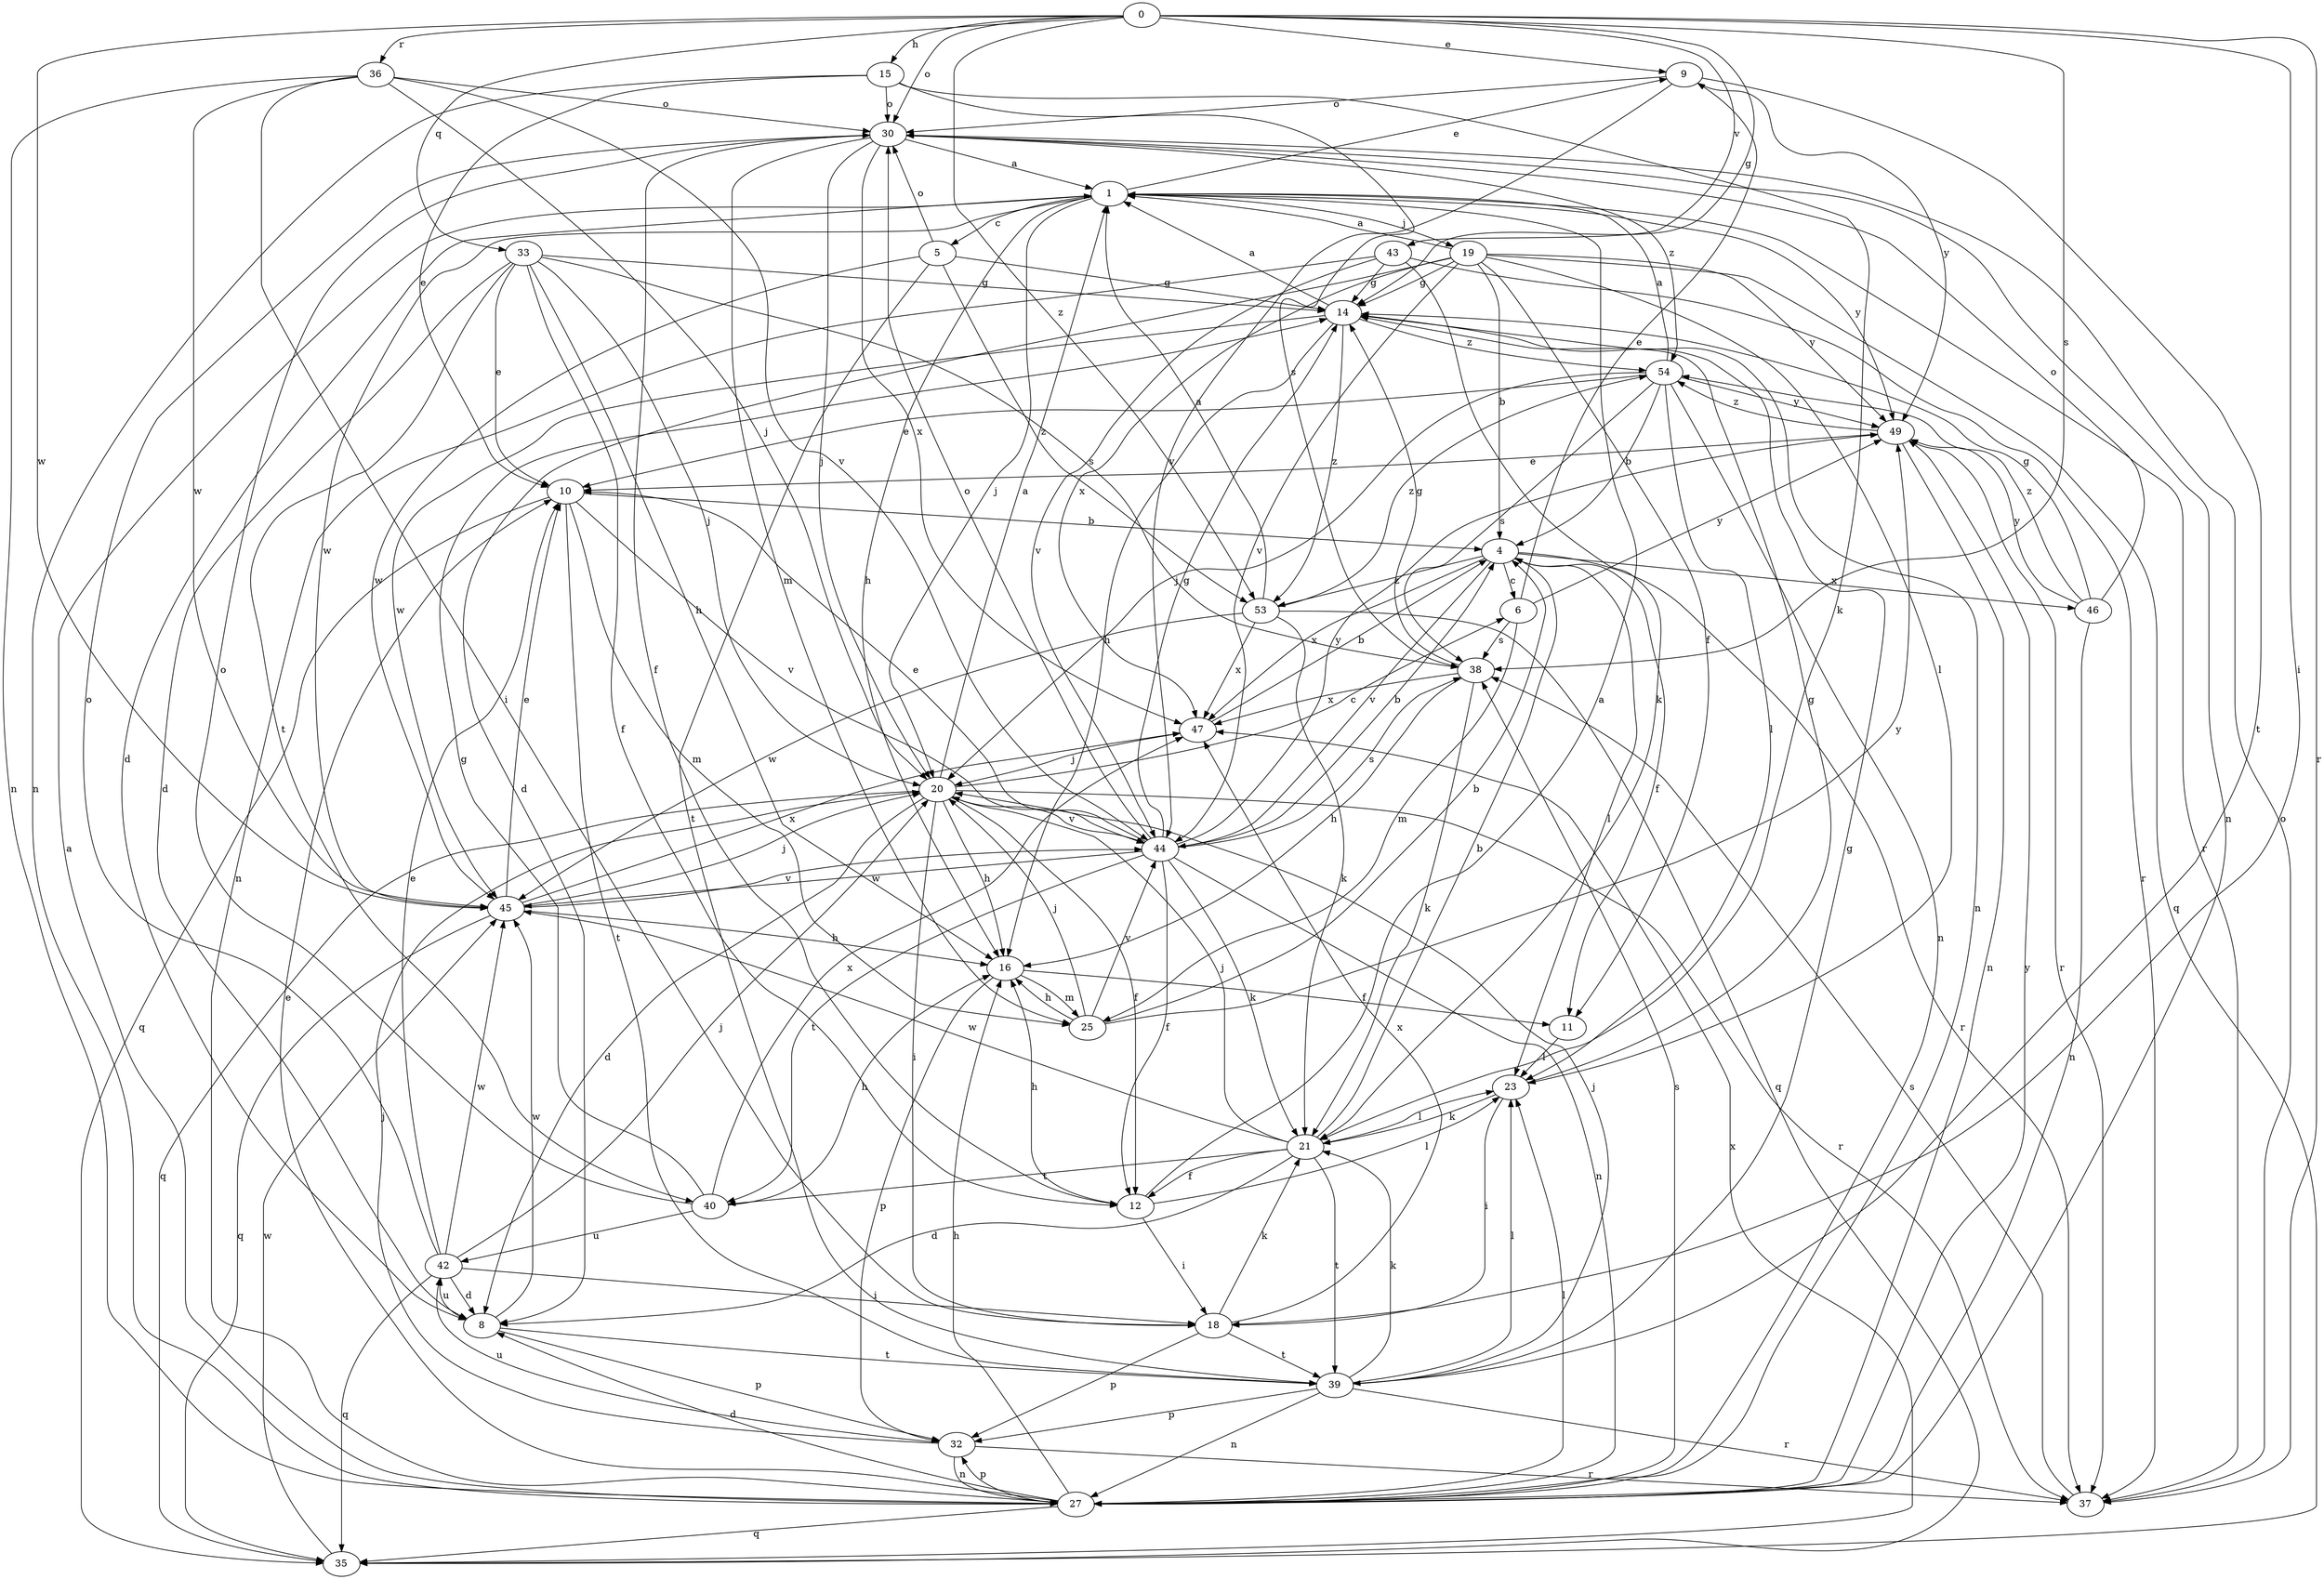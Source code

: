 strict digraph  {
0;
1;
4;
5;
6;
8;
9;
10;
11;
12;
14;
15;
16;
18;
19;
20;
21;
23;
25;
27;
30;
32;
33;
35;
36;
37;
38;
39;
40;
42;
43;
44;
45;
46;
47;
49;
53;
54;
0 -> 9  [label=e];
0 -> 14  [label=g];
0 -> 15  [label=h];
0 -> 18  [label=i];
0 -> 30  [label=o];
0 -> 33  [label=q];
0 -> 36  [label=r];
0 -> 37  [label=r];
0 -> 38  [label=s];
0 -> 43  [label=v];
0 -> 45  [label=w];
0 -> 53  [label=z];
1 -> 5  [label=c];
1 -> 8  [label=d];
1 -> 9  [label=e];
1 -> 16  [label=h];
1 -> 19  [label=j];
1 -> 20  [label=j];
1 -> 37  [label=r];
1 -> 45  [label=w];
1 -> 49  [label=y];
4 -> 6  [label=c];
4 -> 11  [label=f];
4 -> 23  [label=l];
4 -> 37  [label=r];
4 -> 44  [label=v];
4 -> 46  [label=x];
4 -> 47  [label=x];
4 -> 53  [label=z];
5 -> 14  [label=g];
5 -> 30  [label=o];
5 -> 39  [label=t];
5 -> 45  [label=w];
5 -> 53  [label=z];
6 -> 9  [label=e];
6 -> 25  [label=m];
6 -> 38  [label=s];
6 -> 49  [label=y];
8 -> 32  [label=p];
8 -> 39  [label=t];
8 -> 42  [label=u];
8 -> 45  [label=w];
9 -> 30  [label=o];
9 -> 39  [label=t];
9 -> 44  [label=v];
9 -> 49  [label=y];
10 -> 4  [label=b];
10 -> 25  [label=m];
10 -> 35  [label=q];
10 -> 39  [label=t];
10 -> 44  [label=v];
11 -> 23  [label=l];
12 -> 1  [label=a];
12 -> 16  [label=h];
12 -> 18  [label=i];
12 -> 23  [label=l];
14 -> 1  [label=a];
14 -> 16  [label=h];
14 -> 27  [label=n];
14 -> 45  [label=w];
14 -> 53  [label=z];
14 -> 54  [label=z];
15 -> 10  [label=e];
15 -> 21  [label=k];
15 -> 27  [label=n];
15 -> 30  [label=o];
15 -> 38  [label=s];
16 -> 11  [label=f];
16 -> 25  [label=m];
16 -> 32  [label=p];
18 -> 21  [label=k];
18 -> 32  [label=p];
18 -> 39  [label=t];
18 -> 47  [label=x];
19 -> 1  [label=a];
19 -> 4  [label=b];
19 -> 8  [label=d];
19 -> 11  [label=f];
19 -> 14  [label=g];
19 -> 23  [label=l];
19 -> 35  [label=q];
19 -> 44  [label=v];
19 -> 47  [label=x];
19 -> 49  [label=y];
20 -> 1  [label=a];
20 -> 6  [label=c];
20 -> 8  [label=d];
20 -> 12  [label=f];
20 -> 16  [label=h];
20 -> 18  [label=i];
20 -> 35  [label=q];
20 -> 37  [label=r];
20 -> 44  [label=v];
21 -> 4  [label=b];
21 -> 8  [label=d];
21 -> 12  [label=f];
21 -> 20  [label=j];
21 -> 23  [label=l];
21 -> 39  [label=t];
21 -> 40  [label=t];
21 -> 45  [label=w];
23 -> 14  [label=g];
23 -> 18  [label=i];
23 -> 21  [label=k];
25 -> 4  [label=b];
25 -> 16  [label=h];
25 -> 20  [label=j];
25 -> 44  [label=v];
25 -> 49  [label=y];
27 -> 1  [label=a];
27 -> 8  [label=d];
27 -> 10  [label=e];
27 -> 16  [label=h];
27 -> 23  [label=l];
27 -> 32  [label=p];
27 -> 35  [label=q];
27 -> 38  [label=s];
27 -> 49  [label=y];
30 -> 1  [label=a];
30 -> 12  [label=f];
30 -> 20  [label=j];
30 -> 25  [label=m];
30 -> 27  [label=n];
30 -> 47  [label=x];
30 -> 54  [label=z];
32 -> 20  [label=j];
32 -> 27  [label=n];
32 -> 37  [label=r];
32 -> 42  [label=u];
33 -> 8  [label=d];
33 -> 10  [label=e];
33 -> 12  [label=f];
33 -> 14  [label=g];
33 -> 16  [label=h];
33 -> 20  [label=j];
33 -> 38  [label=s];
33 -> 40  [label=t];
35 -> 45  [label=w];
35 -> 47  [label=x];
36 -> 18  [label=i];
36 -> 20  [label=j];
36 -> 27  [label=n];
36 -> 30  [label=o];
36 -> 44  [label=v];
36 -> 45  [label=w];
37 -> 30  [label=o];
37 -> 38  [label=s];
38 -> 14  [label=g];
38 -> 16  [label=h];
38 -> 21  [label=k];
38 -> 47  [label=x];
39 -> 14  [label=g];
39 -> 20  [label=j];
39 -> 21  [label=k];
39 -> 23  [label=l];
39 -> 27  [label=n];
39 -> 32  [label=p];
39 -> 37  [label=r];
40 -> 14  [label=g];
40 -> 16  [label=h];
40 -> 30  [label=o];
40 -> 42  [label=u];
40 -> 47  [label=x];
42 -> 8  [label=d];
42 -> 10  [label=e];
42 -> 18  [label=i];
42 -> 20  [label=j];
42 -> 30  [label=o];
42 -> 35  [label=q];
42 -> 45  [label=w];
43 -> 14  [label=g];
43 -> 21  [label=k];
43 -> 27  [label=n];
43 -> 37  [label=r];
43 -> 44  [label=v];
44 -> 4  [label=b];
44 -> 10  [label=e];
44 -> 12  [label=f];
44 -> 14  [label=g];
44 -> 21  [label=k];
44 -> 27  [label=n];
44 -> 30  [label=o];
44 -> 38  [label=s];
44 -> 40  [label=t];
44 -> 45  [label=w];
44 -> 49  [label=y];
45 -> 10  [label=e];
45 -> 16  [label=h];
45 -> 20  [label=j];
45 -> 35  [label=q];
45 -> 44  [label=v];
45 -> 47  [label=x];
46 -> 14  [label=g];
46 -> 27  [label=n];
46 -> 30  [label=o];
46 -> 49  [label=y];
46 -> 54  [label=z];
47 -> 4  [label=b];
47 -> 20  [label=j];
49 -> 10  [label=e];
49 -> 27  [label=n];
49 -> 37  [label=r];
49 -> 54  [label=z];
53 -> 1  [label=a];
53 -> 21  [label=k];
53 -> 35  [label=q];
53 -> 45  [label=w];
53 -> 47  [label=x];
53 -> 54  [label=z];
54 -> 1  [label=a];
54 -> 4  [label=b];
54 -> 10  [label=e];
54 -> 20  [label=j];
54 -> 23  [label=l];
54 -> 27  [label=n];
54 -> 38  [label=s];
54 -> 49  [label=y];
}
